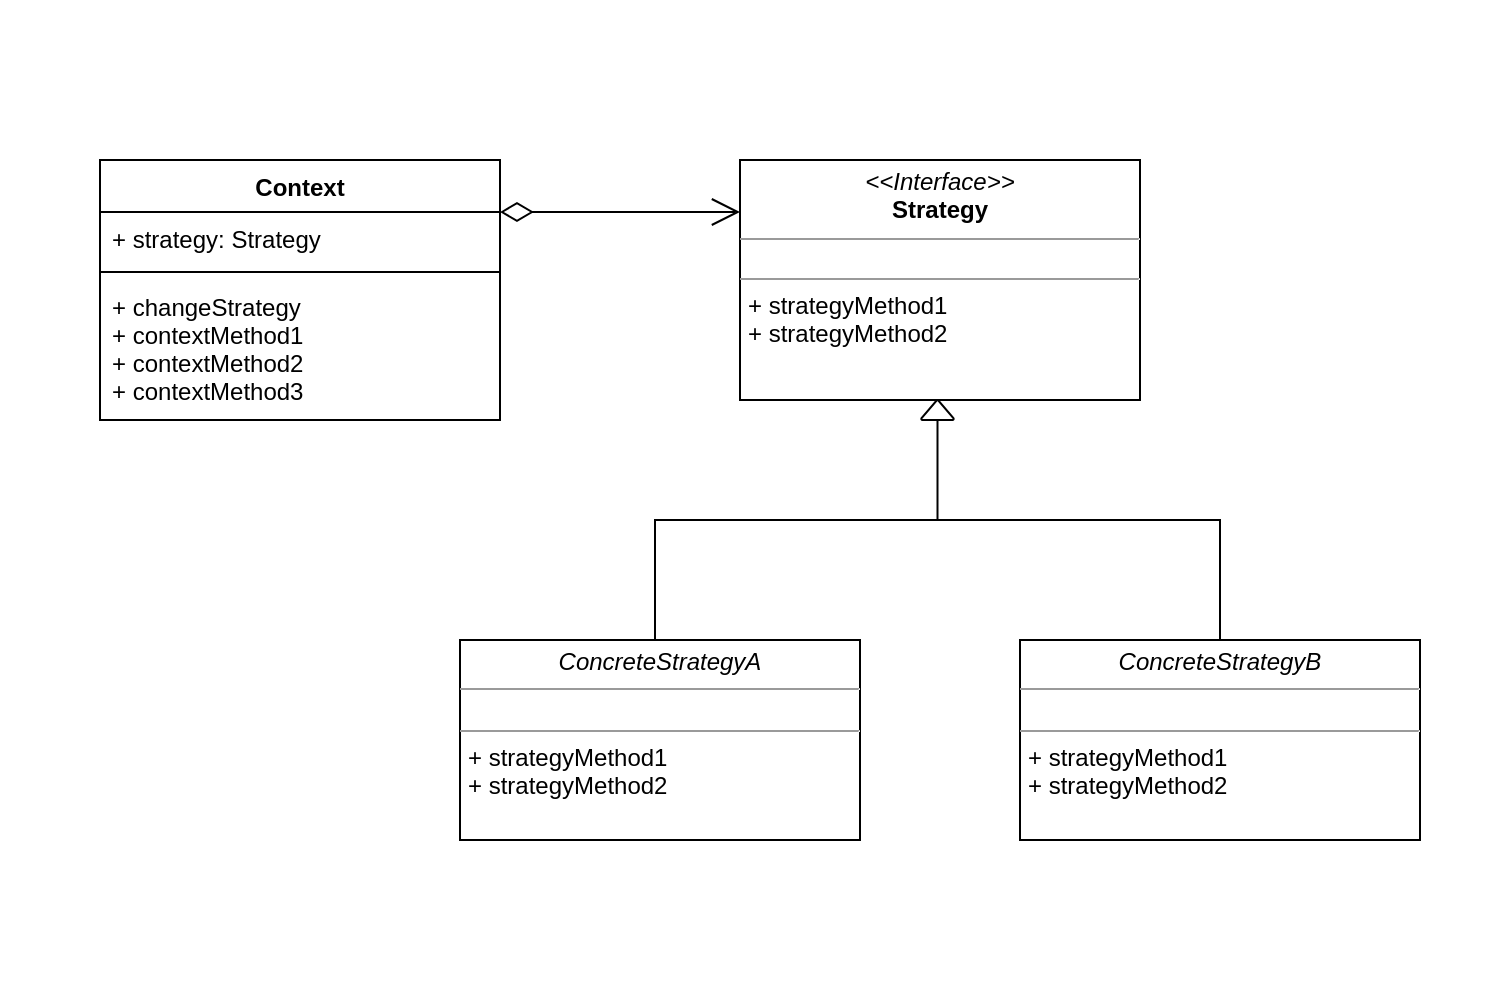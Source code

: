 <mxfile version="13.3.9" type="device"><diagram id="6hGFLwfOUW9BJ-s0fimq" name="Class"><mxGraphModel dx="1106" dy="1003" grid="1" gridSize="10" guides="1" tooltips="1" connect="1" arrows="1" fold="1" page="1" pageScale="1" pageWidth="750" pageHeight="500" math="0" shadow="0"><root><mxCell id="0"/><mxCell id="cNpNPP6aVxG1XG672JZR-27" value="BG" style="locked=1;" parent="0"/><mxCell id="cNpNPP6aVxG1XG672JZR-26" value="" style="rounded=0;whiteSpace=wrap;html=1;strokeColor=none;" parent="cNpNPP6aVxG1XG672JZR-27" vertex="1"><mxGeometry width="750" height="500" as="geometry"/></mxCell><mxCell id="1" value="Diagram" style="" parent="0"/><mxCell id="14" value="&lt;p style=&quot;margin: 0px ; margin-top: 4px ; text-align: center&quot;&gt;&lt;i&gt;&amp;lt;&amp;lt;Interface&amp;gt;&amp;gt;&lt;/i&gt;&lt;br&gt;&lt;b&gt;Strategy&lt;/b&gt;&lt;/p&gt;&lt;hr size=&quot;1&quot;&gt;&lt;p style=&quot;margin: 0px 0px 0px 4px ; font-size: 6px&quot;&gt;&amp;nbsp;&lt;/p&gt;&lt;hr size=&quot;1&quot;&gt;&lt;p style=&quot;margin: 0px ; margin-left: 4px&quot;&gt;+ strategyMethod1&lt;br&gt;+ strategyMethod2&lt;/p&gt;" style="verticalAlign=top;align=left;overflow=fill;fontSize=12;fontFamily=Helvetica;html=1;" parent="1" vertex="1"><mxGeometry x="370" y="80" width="200" height="120" as="geometry"/></mxCell><mxCell id="19" value="&lt;p style=&quot;margin: 0px ; margin-top: 4px ; text-align: center&quot;&gt;&lt;i&gt;ConcreteStrategyA&lt;/i&gt;&lt;/p&gt;&lt;hr size=&quot;1&quot;&gt;&lt;p style=&quot;margin: 0px 0px 0px 4px ; font-size: 6px&quot;&gt;&lt;br&gt;&lt;/p&gt;&lt;hr size=&quot;1&quot;&gt;&lt;p style=&quot;margin: 0px ; margin-left: 4px&quot;&gt;+ strategyMethod1&lt;br&gt;+ strategyMethod2&lt;/p&gt;" style="verticalAlign=top;align=left;overflow=fill;fontSize=12;fontFamily=Helvetica;html=1;" parent="1" vertex="1"><mxGeometry x="230" y="320" width="200" height="100" as="geometry"/></mxCell><mxCell id="20" value="&lt;p style=&quot;margin: 0px ; margin-top: 4px ; text-align: center&quot;&gt;&lt;i&gt;ConcreteStrategyB&lt;/i&gt;&lt;/p&gt;&lt;hr size=&quot;1&quot;&gt;&lt;p style=&quot;margin: 0px 0px 0px 4px ; font-size: 6px&quot;&gt;&amp;nbsp;&lt;/p&gt;&lt;hr size=&quot;1&quot;&gt;&lt;p style=&quot;margin: 0px ; margin-left: 4px&quot;&gt;+ strategyMethod1&lt;br&gt;+ strategyMethod2&lt;/p&gt;" style="verticalAlign=top;align=left;overflow=fill;fontSize=12;fontFamily=Helvetica;html=1;" parent="1" vertex="1"><mxGeometry x="510" y="320" width="200" height="100" as="geometry"/></mxCell><mxCell id="23" value="" style="group" parent="1" vertex="1" connectable="0"><mxGeometry x="347.5" y="200" width="282.5" height="120" as="geometry"/></mxCell><mxCell id="21" value="" style="strokeWidth=1;html=1;shape=mxgraph.flowchart.annotation_2;align=left;labelPosition=right;pointerEvents=1;rotation=90;" parent="23" vertex="1"><mxGeometry x="61.25" y="-81.25" width="120" height="282.5" as="geometry"/></mxCell><mxCell id="22" value="" style="strokeWidth=1;html=1;shape=mxgraph.flowchart.extract_or_measurement;whiteSpace=wrap;" parent="23" vertex="1"><mxGeometry x="113.12" width="16.25" height="10" as="geometry"/></mxCell><mxCell id="25" value="" style="endArrow=open;html=1;endSize=12;startArrow=diamondThin;startSize=14;startFill=0;edgeStyle=orthogonalEdgeStyle;align=left;verticalAlign=bottom;strokeWidth=1;" parent="1" edge="1"><mxGeometry x="-0.667" y="20" relative="1" as="geometry"><mxPoint x="250" y="106" as="sourcePoint"/><mxPoint x="370" y="106" as="targetPoint"/><Array as="points"><mxPoint x="370" y="106"/><mxPoint x="370" y="106"/></Array><mxPoint as="offset"/></mxGeometry></mxCell><mxCell id="6" value="Context" style="swimlane;fontStyle=1;align=center;verticalAlign=top;childLayout=stackLayout;horizontal=1;startSize=26;horizontalStack=0;resizeParent=1;resizeParentMax=0;resizeLast=0;collapsible=1;marginBottom=0;" parent="1" vertex="1"><mxGeometry x="50" y="80" width="200" height="130" as="geometry"/></mxCell><mxCell id="7" value="+ strategy: Strategy" style="text;strokeColor=none;fillColor=none;align=left;verticalAlign=top;spacingLeft=4;spacingRight=4;overflow=hidden;rotatable=0;points=[[0,0.5],[1,0.5]];portConstraint=eastwest;" parent="6" vertex="1"><mxGeometry y="26" width="200" height="26" as="geometry"/></mxCell><mxCell id="8" value="" style="line;strokeWidth=1;fillColor=none;align=left;verticalAlign=middle;spacingTop=-1;spacingLeft=3;spacingRight=3;rotatable=0;labelPosition=right;points=[];portConstraint=eastwest;" parent="6" vertex="1"><mxGeometry y="52" width="200" height="8" as="geometry"/></mxCell><mxCell id="9" value="+ changeStrategy&#10;+ contextMethod1&#10;+ contextMethod2&#10;+ contextMethod3" style="text;strokeColor=none;fillColor=none;align=left;verticalAlign=top;spacingLeft=4;spacingRight=4;overflow=hidden;rotatable=0;points=[[0,0.5],[1,0.5]];portConstraint=eastwest;" parent="6" vertex="1"><mxGeometry y="60" width="200" height="70" as="geometry"/></mxCell></root></mxGraphModel></diagram></mxfile>